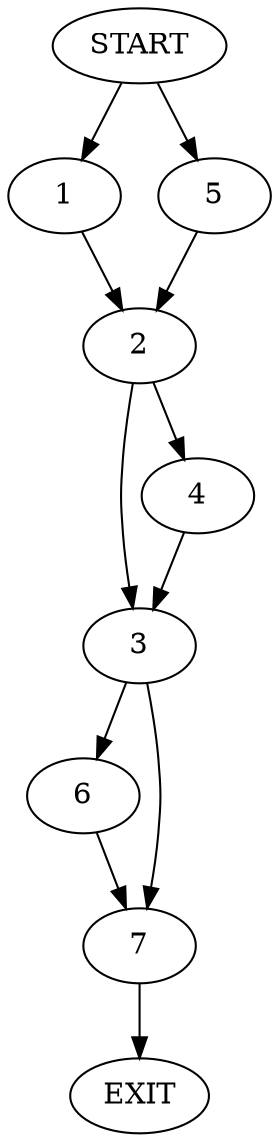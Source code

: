 digraph {
0 [label="START"]
8 [label="EXIT"]
0 -> 1
1 -> 2
2 -> 3
2 -> 4
0 -> 5
5 -> 2
4 -> 3
3 -> 6
3 -> 7
7 -> 8
6 -> 7
}
